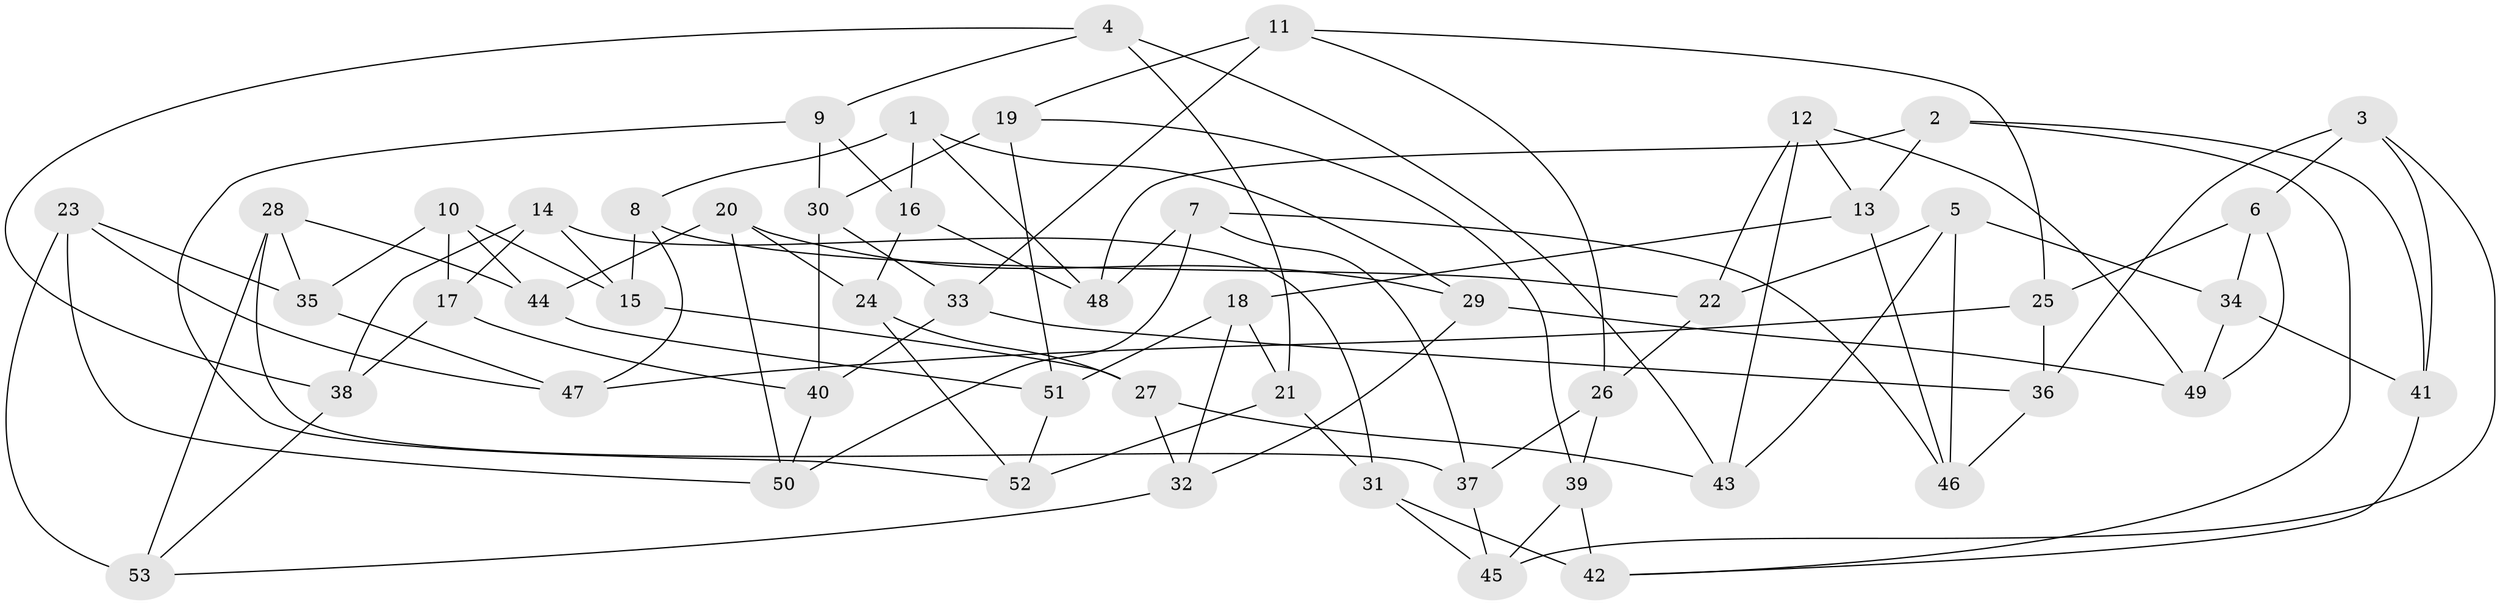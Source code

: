 // Generated by graph-tools (version 1.1) at 2025/16/03/09/25 04:16:34]
// undirected, 53 vertices, 106 edges
graph export_dot {
graph [start="1"]
  node [color=gray90,style=filled];
  1;
  2;
  3;
  4;
  5;
  6;
  7;
  8;
  9;
  10;
  11;
  12;
  13;
  14;
  15;
  16;
  17;
  18;
  19;
  20;
  21;
  22;
  23;
  24;
  25;
  26;
  27;
  28;
  29;
  30;
  31;
  32;
  33;
  34;
  35;
  36;
  37;
  38;
  39;
  40;
  41;
  42;
  43;
  44;
  45;
  46;
  47;
  48;
  49;
  50;
  51;
  52;
  53;
  1 -- 8;
  1 -- 16;
  1 -- 29;
  1 -- 48;
  2 -- 48;
  2 -- 41;
  2 -- 13;
  2 -- 42;
  3 -- 45;
  3 -- 41;
  3 -- 36;
  3 -- 6;
  4 -- 43;
  4 -- 21;
  4 -- 9;
  4 -- 38;
  5 -- 43;
  5 -- 22;
  5 -- 46;
  5 -- 34;
  6 -- 25;
  6 -- 49;
  6 -- 34;
  7 -- 37;
  7 -- 50;
  7 -- 48;
  7 -- 46;
  8 -- 15;
  8 -- 22;
  8 -- 47;
  9 -- 52;
  9 -- 16;
  9 -- 30;
  10 -- 44;
  10 -- 35;
  10 -- 17;
  10 -- 15;
  11 -- 26;
  11 -- 25;
  11 -- 33;
  11 -- 19;
  12 -- 22;
  12 -- 13;
  12 -- 43;
  12 -- 49;
  13 -- 46;
  13 -- 18;
  14 -- 31;
  14 -- 15;
  14 -- 38;
  14 -- 17;
  15 -- 27;
  16 -- 24;
  16 -- 48;
  17 -- 38;
  17 -- 40;
  18 -- 32;
  18 -- 51;
  18 -- 21;
  19 -- 39;
  19 -- 51;
  19 -- 30;
  20 -- 44;
  20 -- 50;
  20 -- 24;
  20 -- 29;
  21 -- 52;
  21 -- 31;
  22 -- 26;
  23 -- 50;
  23 -- 53;
  23 -- 35;
  23 -- 47;
  24 -- 27;
  24 -- 52;
  25 -- 36;
  25 -- 47;
  26 -- 37;
  26 -- 39;
  27 -- 32;
  27 -- 43;
  28 -- 35;
  28 -- 44;
  28 -- 53;
  28 -- 37;
  29 -- 49;
  29 -- 32;
  30 -- 40;
  30 -- 33;
  31 -- 45;
  31 -- 42;
  32 -- 53;
  33 -- 40;
  33 -- 36;
  34 -- 41;
  34 -- 49;
  35 -- 47;
  36 -- 46;
  37 -- 45;
  38 -- 53;
  39 -- 42;
  39 -- 45;
  40 -- 50;
  41 -- 42;
  44 -- 51;
  51 -- 52;
}
